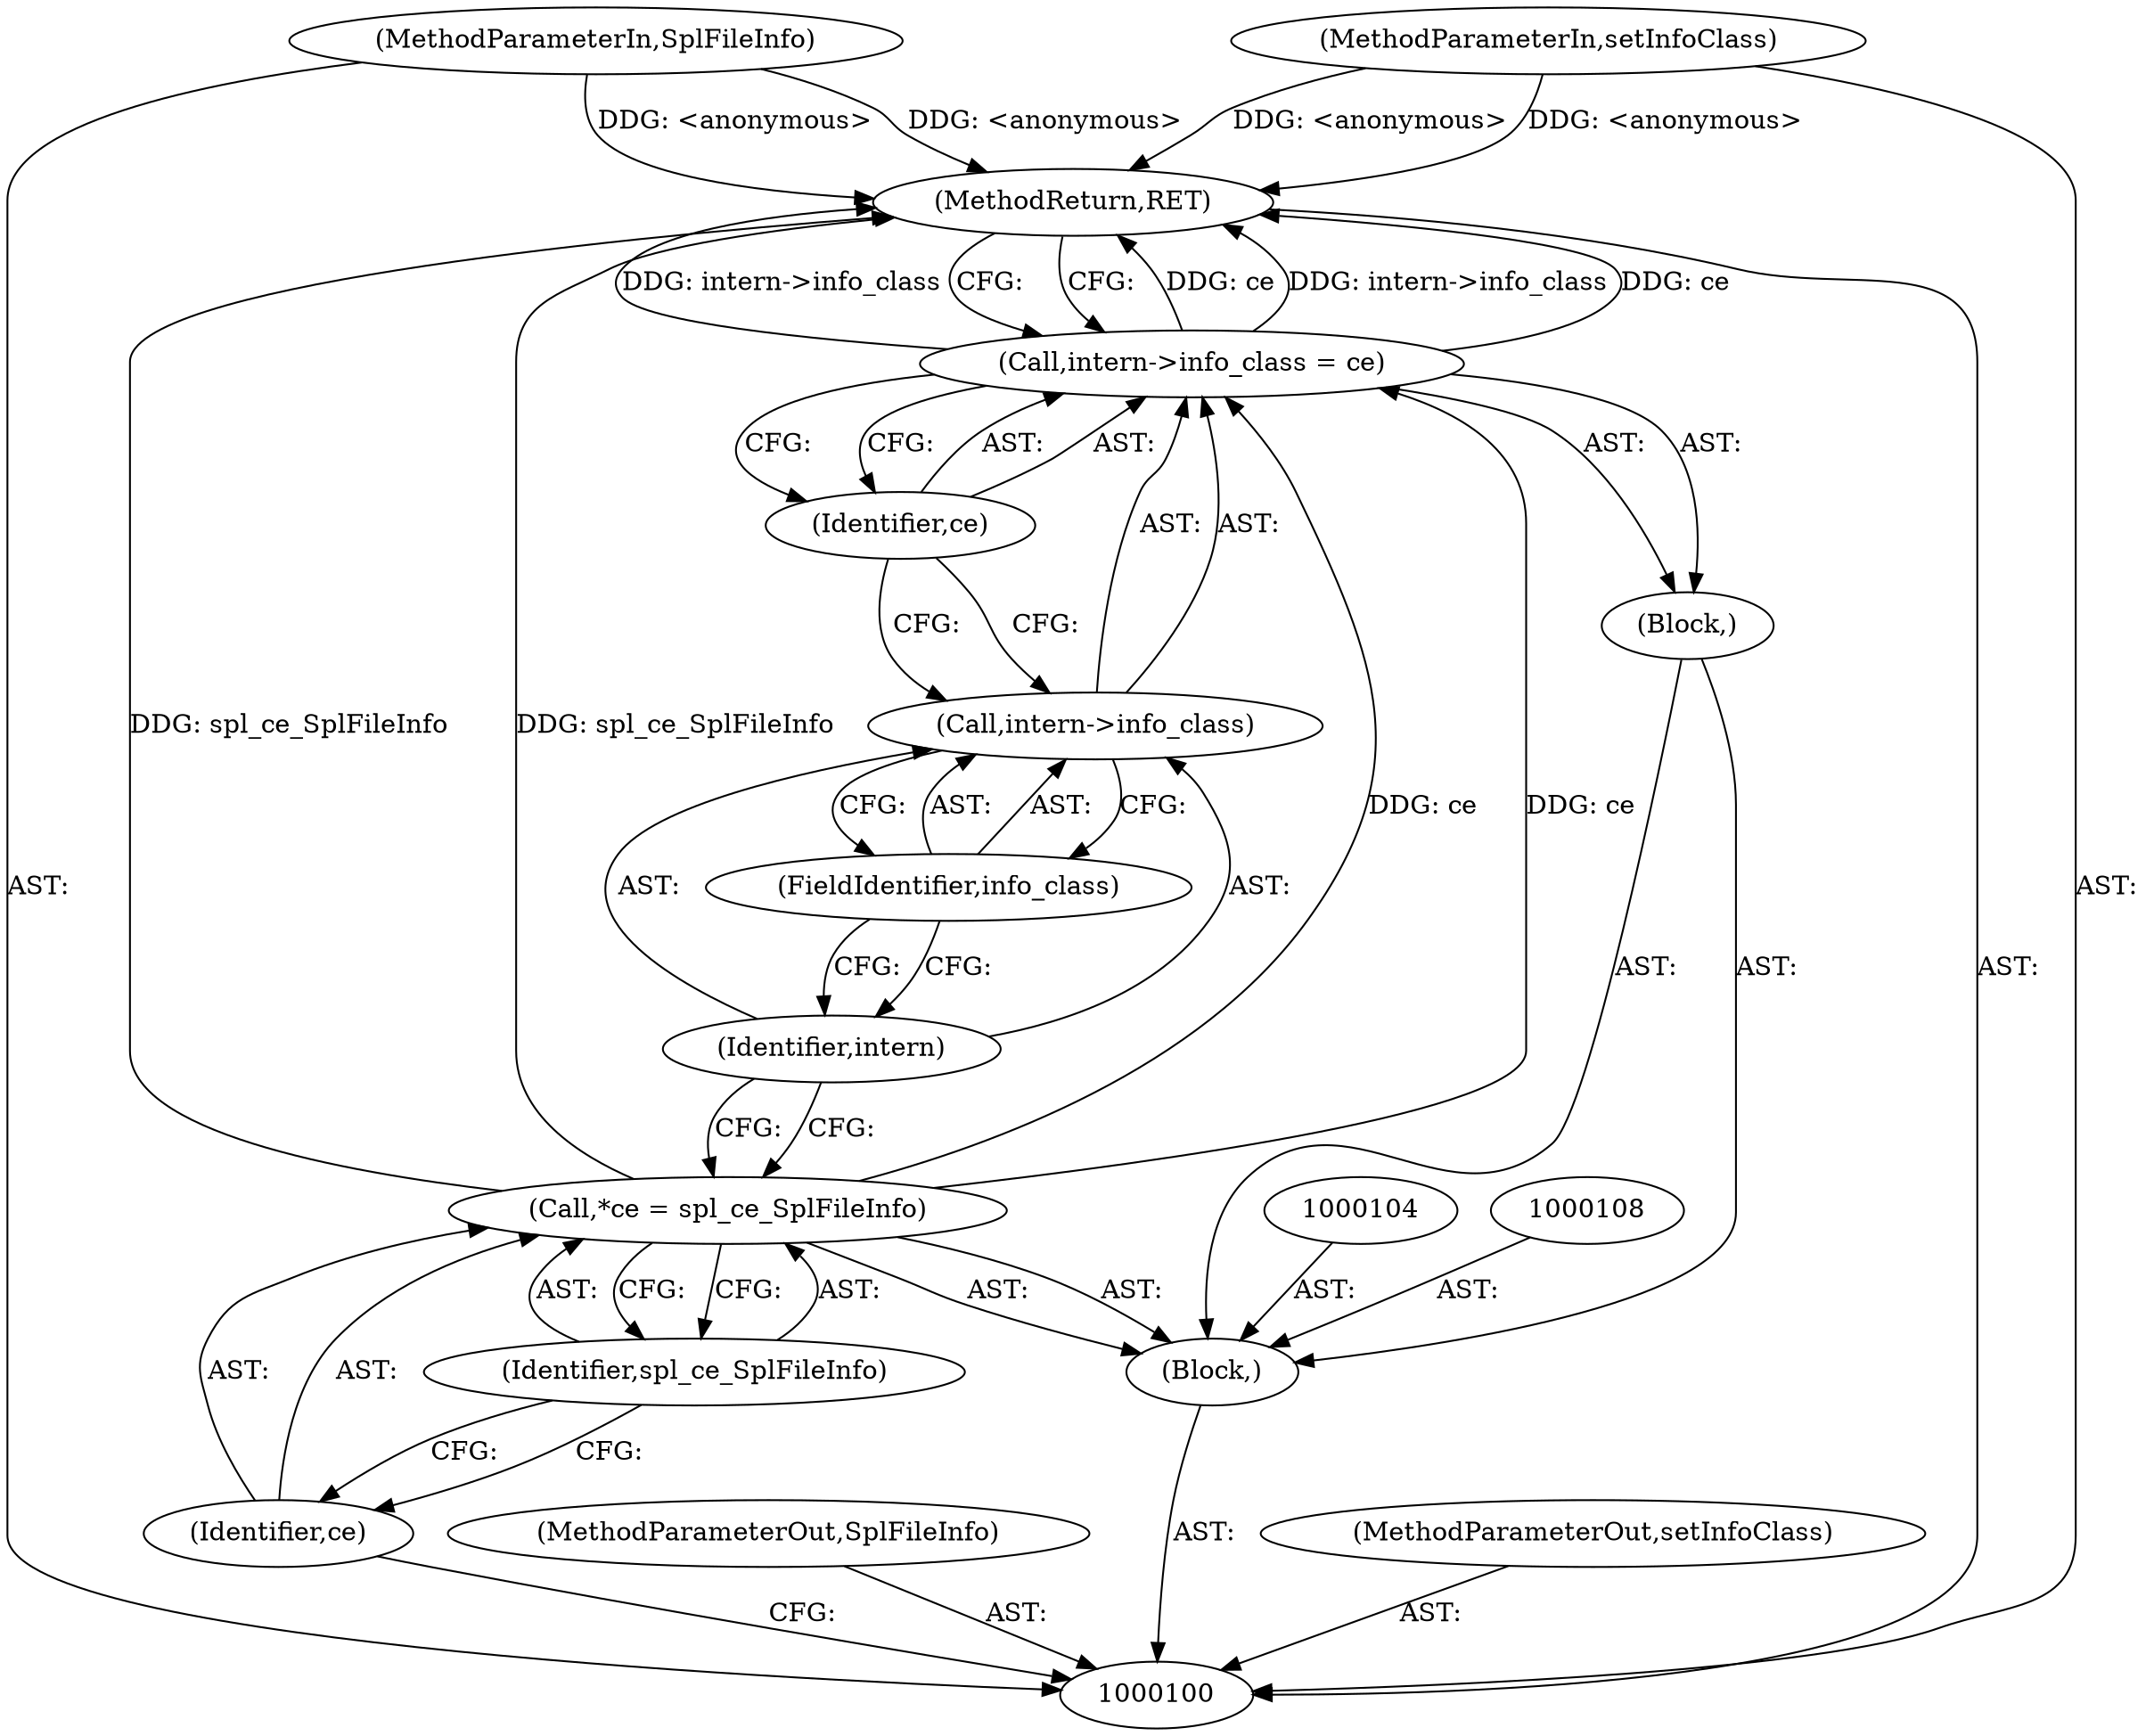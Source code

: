 digraph "0_php-src_7245bff300d3fa8bacbef7897ff080a6f1c23eba?w=1_14" {
"1000115" [label="(MethodReturn,RET)"];
"1000101" [label="(MethodParameterIn,SplFileInfo)"];
"1000134" [label="(MethodParameterOut,SplFileInfo)"];
"1000102" [label="(MethodParameterIn,setInfoClass)"];
"1000135" [label="(MethodParameterOut,setInfoClass)"];
"1000113" [label="(FieldIdentifier,info_class)"];
"1000110" [label="(Call,intern->info_class = ce)"];
"1000111" [label="(Call,intern->info_class)"];
"1000112" [label="(Identifier,intern)"];
"1000114" [label="(Identifier,ce)"];
"1000103" [label="(Block,)"];
"1000105" [label="(Call,*ce = spl_ce_SplFileInfo)"];
"1000106" [label="(Identifier,ce)"];
"1000107" [label="(Identifier,spl_ce_SplFileInfo)"];
"1000109" [label="(Block,)"];
"1000115" -> "1000100"  [label="AST: "];
"1000115" -> "1000110"  [label="CFG: "];
"1000105" -> "1000115"  [label="DDG: spl_ce_SplFileInfo"];
"1000110" -> "1000115"  [label="DDG: ce"];
"1000110" -> "1000115"  [label="DDG: intern->info_class"];
"1000102" -> "1000115"  [label="DDG: <anonymous>"];
"1000101" -> "1000115"  [label="DDG: <anonymous>"];
"1000101" -> "1000100"  [label="AST: "];
"1000101" -> "1000115"  [label="DDG: <anonymous>"];
"1000134" -> "1000100"  [label="AST: "];
"1000102" -> "1000100"  [label="AST: "];
"1000102" -> "1000115"  [label="DDG: <anonymous>"];
"1000135" -> "1000100"  [label="AST: "];
"1000113" -> "1000111"  [label="AST: "];
"1000113" -> "1000112"  [label="CFG: "];
"1000111" -> "1000113"  [label="CFG: "];
"1000110" -> "1000109"  [label="AST: "];
"1000110" -> "1000114"  [label="CFG: "];
"1000111" -> "1000110"  [label="AST: "];
"1000114" -> "1000110"  [label="AST: "];
"1000115" -> "1000110"  [label="CFG: "];
"1000110" -> "1000115"  [label="DDG: ce"];
"1000110" -> "1000115"  [label="DDG: intern->info_class"];
"1000105" -> "1000110"  [label="DDG: ce"];
"1000111" -> "1000110"  [label="AST: "];
"1000111" -> "1000113"  [label="CFG: "];
"1000112" -> "1000111"  [label="AST: "];
"1000113" -> "1000111"  [label="AST: "];
"1000114" -> "1000111"  [label="CFG: "];
"1000112" -> "1000111"  [label="AST: "];
"1000112" -> "1000105"  [label="CFG: "];
"1000113" -> "1000112"  [label="CFG: "];
"1000114" -> "1000110"  [label="AST: "];
"1000114" -> "1000111"  [label="CFG: "];
"1000110" -> "1000114"  [label="CFG: "];
"1000103" -> "1000100"  [label="AST: "];
"1000104" -> "1000103"  [label="AST: "];
"1000105" -> "1000103"  [label="AST: "];
"1000108" -> "1000103"  [label="AST: "];
"1000109" -> "1000103"  [label="AST: "];
"1000105" -> "1000103"  [label="AST: "];
"1000105" -> "1000107"  [label="CFG: "];
"1000106" -> "1000105"  [label="AST: "];
"1000107" -> "1000105"  [label="AST: "];
"1000112" -> "1000105"  [label="CFG: "];
"1000105" -> "1000115"  [label="DDG: spl_ce_SplFileInfo"];
"1000105" -> "1000110"  [label="DDG: ce"];
"1000106" -> "1000105"  [label="AST: "];
"1000106" -> "1000100"  [label="CFG: "];
"1000107" -> "1000106"  [label="CFG: "];
"1000107" -> "1000105"  [label="AST: "];
"1000107" -> "1000106"  [label="CFG: "];
"1000105" -> "1000107"  [label="CFG: "];
"1000109" -> "1000103"  [label="AST: "];
"1000110" -> "1000109"  [label="AST: "];
}

